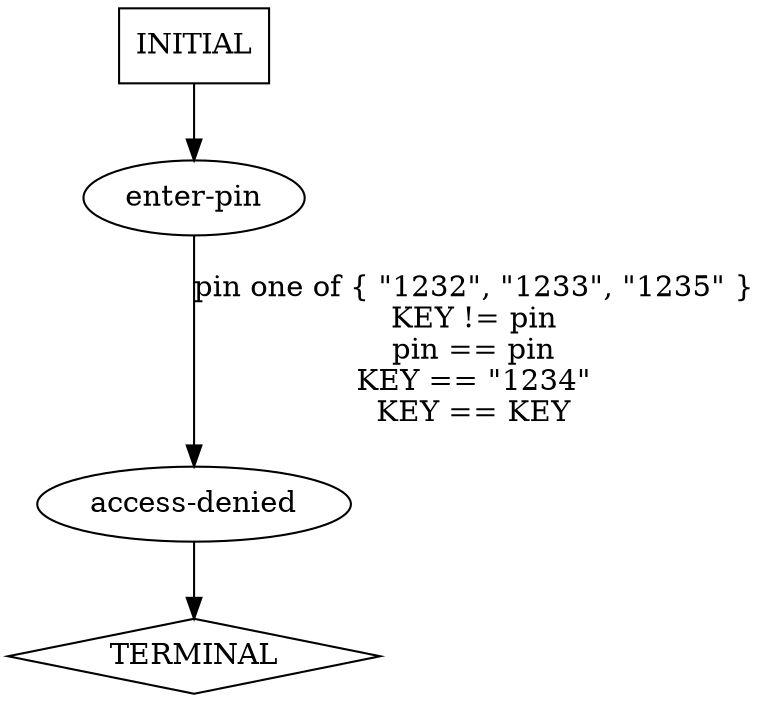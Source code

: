 digraph {
  0 [label="access-denied"];
  1 [label="enter-pin"];
  2 [label="TERMINAL",shape=diamond];
  3 [label="INITIAL",shape=box];
0->2 [label="",];
1->0 [label="pin one of { \"1232\", \"1233\", \"1235\" }\nKEY != pin\npin == pin\nKEY == \"1234\"\nKEY == KEY",];
3->1 [label="",];
} // digraph {

